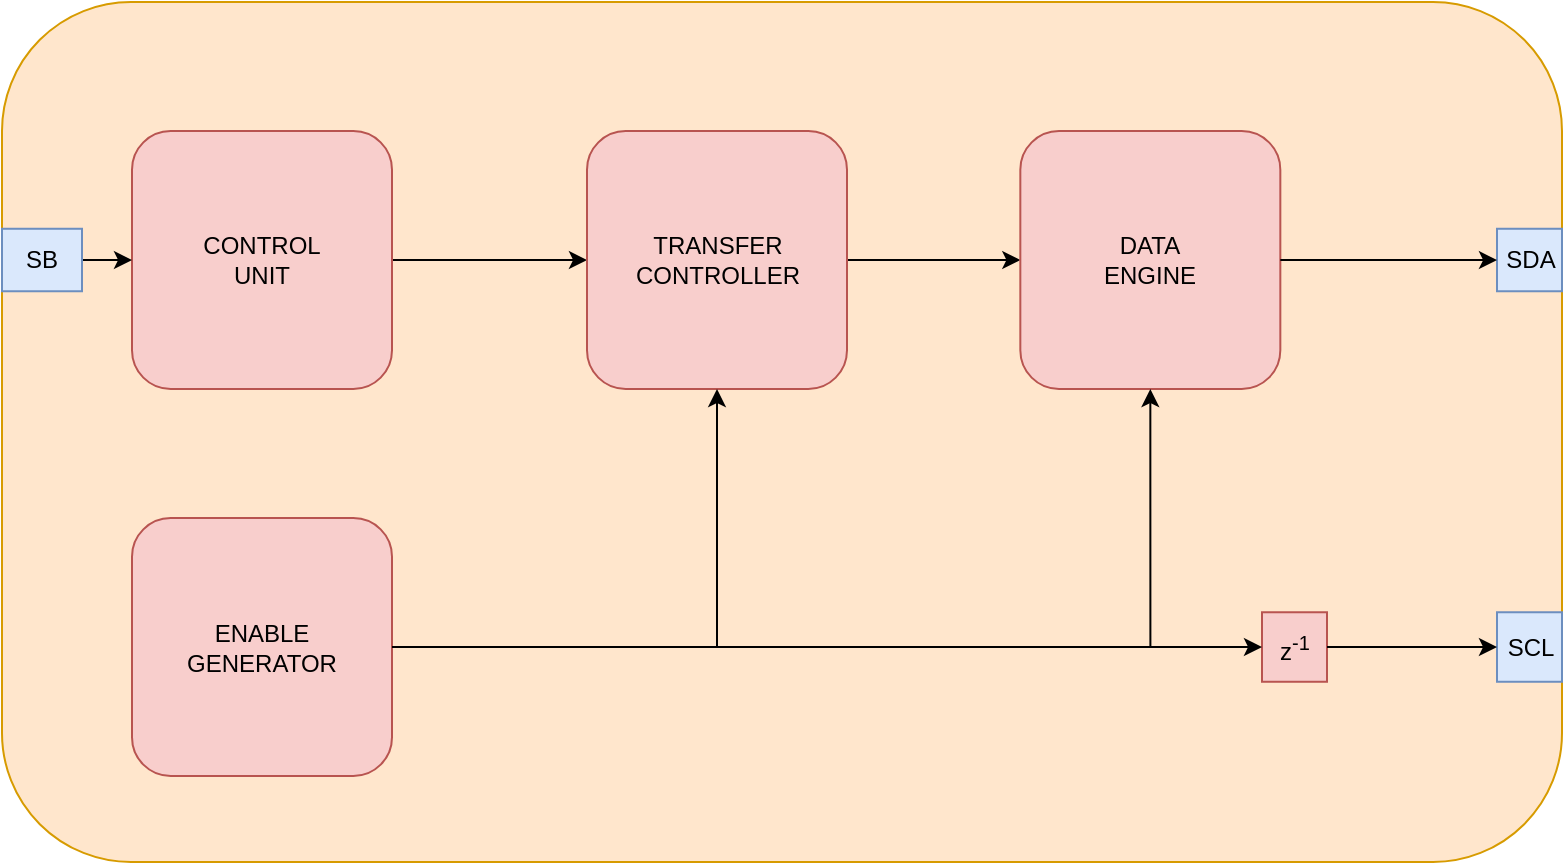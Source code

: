 <mxfile version="12.4.2" type="device" pages="1"><diagram id="hF_SgWfdFioeD0wXqZ5B" name="Page-1"><mxGraphModel dx="2179" dy="816" grid="1" gridSize="10" guides="1" tooltips="1" connect="1" arrows="1" fold="1" page="1" pageScale="1" pageWidth="827" pageHeight="583" math="0" shadow="0"><root><mxCell id="0"/><mxCell id="1" parent="0"/><mxCell id="SJYjxAv0FGOZQvbseONt-1" value="" style="rounded=1;whiteSpace=wrap;html=1;fillColor=#ffe6cc;strokeColor=#d79b00;" vertex="1" parent="1"><mxGeometry x="-40" y="90" width="780" height="430" as="geometry"/></mxCell><mxCell id="SJYjxAv0FGOZQvbseONt-23" style="edgeStyle=orthogonalEdgeStyle;rounded=0;orthogonalLoop=1;jettySize=auto;html=1;exitX=1;exitY=0.5;exitDx=0;exitDy=0;" edge="1" parent="1" source="SJYjxAv0FGOZQvbseONt-2" target="SJYjxAv0FGOZQvbseONt-3"><mxGeometry relative="1" as="geometry"/></mxCell><mxCell id="SJYjxAv0FGOZQvbseONt-2" value="CONTROL&lt;br&gt;UNIT" style="rounded=1;whiteSpace=wrap;html=1;fillColor=#f8cecc;strokeColor=#b85450;" vertex="1" parent="1"><mxGeometry x="25" y="154.5" width="130" height="129" as="geometry"/></mxCell><mxCell id="SJYjxAv0FGOZQvbseONt-24" style="edgeStyle=orthogonalEdgeStyle;rounded=0;orthogonalLoop=1;jettySize=auto;html=1;exitX=1;exitY=0.5;exitDx=0;exitDy=0;" edge="1" parent="1" source="SJYjxAv0FGOZQvbseONt-3" target="SJYjxAv0FGOZQvbseONt-4"><mxGeometry relative="1" as="geometry"/></mxCell><mxCell id="SJYjxAv0FGOZQvbseONt-3" value="TRANSFER CONTROLLER" style="rounded=1;whiteSpace=wrap;html=1;fillColor=#f8cecc;strokeColor=#b85450;" vertex="1" parent="1"><mxGeometry x="252.5" y="154.5" width="130" height="129" as="geometry"/></mxCell><mxCell id="SJYjxAv0FGOZQvbseONt-4" value="DATA&lt;br&gt;ENGINE" style="rounded=1;whiteSpace=wrap;html=1;fillColor=#f8cecc;strokeColor=#b85450;" vertex="1" parent="1"><mxGeometry x="469.167" y="154.5" width="130" height="129" as="geometry"/></mxCell><mxCell id="SJYjxAv0FGOZQvbseONt-19" style="edgeStyle=orthogonalEdgeStyle;rounded=0;orthogonalLoop=1;jettySize=auto;html=1;entryX=0.5;entryY=1;entryDx=0;entryDy=0;" edge="1" parent="1" source="SJYjxAv0FGOZQvbseONt-5" target="SJYjxAv0FGOZQvbseONt-3"><mxGeometry relative="1" as="geometry"/></mxCell><mxCell id="SJYjxAv0FGOZQvbseONt-20" style="edgeStyle=orthogonalEdgeStyle;rounded=0;orthogonalLoop=1;jettySize=auto;html=1;exitX=1;exitY=0.5;exitDx=0;exitDy=0;entryX=0.5;entryY=1;entryDx=0;entryDy=0;" edge="1" parent="1" source="SJYjxAv0FGOZQvbseONt-5" target="SJYjxAv0FGOZQvbseONt-4"><mxGeometry relative="1" as="geometry"/></mxCell><mxCell id="SJYjxAv0FGOZQvbseONt-5" value="ENABLE&lt;br&gt;GENERATOR" style="rounded=1;whiteSpace=wrap;html=1;fillColor=#f8cecc;strokeColor=#b85450;" vertex="1" parent="1"><mxGeometry x="25" y="348" width="130" height="129" as="geometry"/></mxCell><mxCell id="SJYjxAv0FGOZQvbseONt-8" value="z&lt;sup&gt;-1&lt;/sup&gt;" style="rounded=0;whiteSpace=wrap;html=1;fillColor=#f8cecc;strokeColor=#b85450;" vertex="1" parent="1"><mxGeometry x="590" y="395.13" width="32.5" height="34.75" as="geometry"/></mxCell><mxCell id="SJYjxAv0FGOZQvbseONt-21" style="edgeStyle=orthogonalEdgeStyle;rounded=0;orthogonalLoop=1;jettySize=auto;html=1;exitX=1;exitY=0.5;exitDx=0;exitDy=0;entryX=0;entryY=0.5;entryDx=0;entryDy=0;" edge="1" parent="1" source="SJYjxAv0FGOZQvbseONt-5" target="SJYjxAv0FGOZQvbseONt-8"><mxGeometry relative="1" as="geometry"/></mxCell><mxCell id="SJYjxAv0FGOZQvbseONt-11" value="SCL" style="rounded=0;whiteSpace=wrap;html=1;fillColor=#dae8fc;strokeColor=#6c8ebf;" vertex="1" parent="1"><mxGeometry x="707.5" y="395.13" width="32.5" height="34.75" as="geometry"/></mxCell><mxCell id="SJYjxAv0FGOZQvbseONt-12" value="" style="edgeStyle=orthogonalEdgeStyle;rounded=0;orthogonalLoop=1;jettySize=auto;html=1;" edge="1" parent="1" source="SJYjxAv0FGOZQvbseONt-8" target="SJYjxAv0FGOZQvbseONt-11"><mxGeometry relative="1" as="geometry"/></mxCell><mxCell id="SJYjxAv0FGOZQvbseONt-13" value="SDA" style="rounded=0;whiteSpace=wrap;html=1;fillColor=#dae8fc;strokeColor=#6c8ebf;" vertex="1" parent="1"><mxGeometry x="707.5" y="203.38" width="32.5" height="31.25" as="geometry"/></mxCell><mxCell id="SJYjxAv0FGOZQvbseONt-14" style="edgeStyle=orthogonalEdgeStyle;rounded=0;orthogonalLoop=1;jettySize=auto;html=1;exitX=1;exitY=0.5;exitDx=0;exitDy=0;" edge="1" parent="1" source="SJYjxAv0FGOZQvbseONt-4" target="SJYjxAv0FGOZQvbseONt-13"><mxGeometry relative="1" as="geometry"/></mxCell><mxCell id="SJYjxAv0FGOZQvbseONt-18" style="edgeStyle=orthogonalEdgeStyle;rounded=0;orthogonalLoop=1;jettySize=auto;html=1;exitX=1;exitY=0.5;exitDx=0;exitDy=0;entryX=0;entryY=0.5;entryDx=0;entryDy=0;" edge="1" parent="1" source="SJYjxAv0FGOZQvbseONt-17" target="SJYjxAv0FGOZQvbseONt-2"><mxGeometry relative="1" as="geometry"/></mxCell><mxCell id="SJYjxAv0FGOZQvbseONt-17" value="SB" style="rounded=0;whiteSpace=wrap;html=1;fillColor=#dae8fc;strokeColor=#6c8ebf;" vertex="1" parent="1"><mxGeometry x="-40" y="203.38" width="40" height="31.25" as="geometry"/></mxCell></root></mxGraphModel></diagram></mxfile>